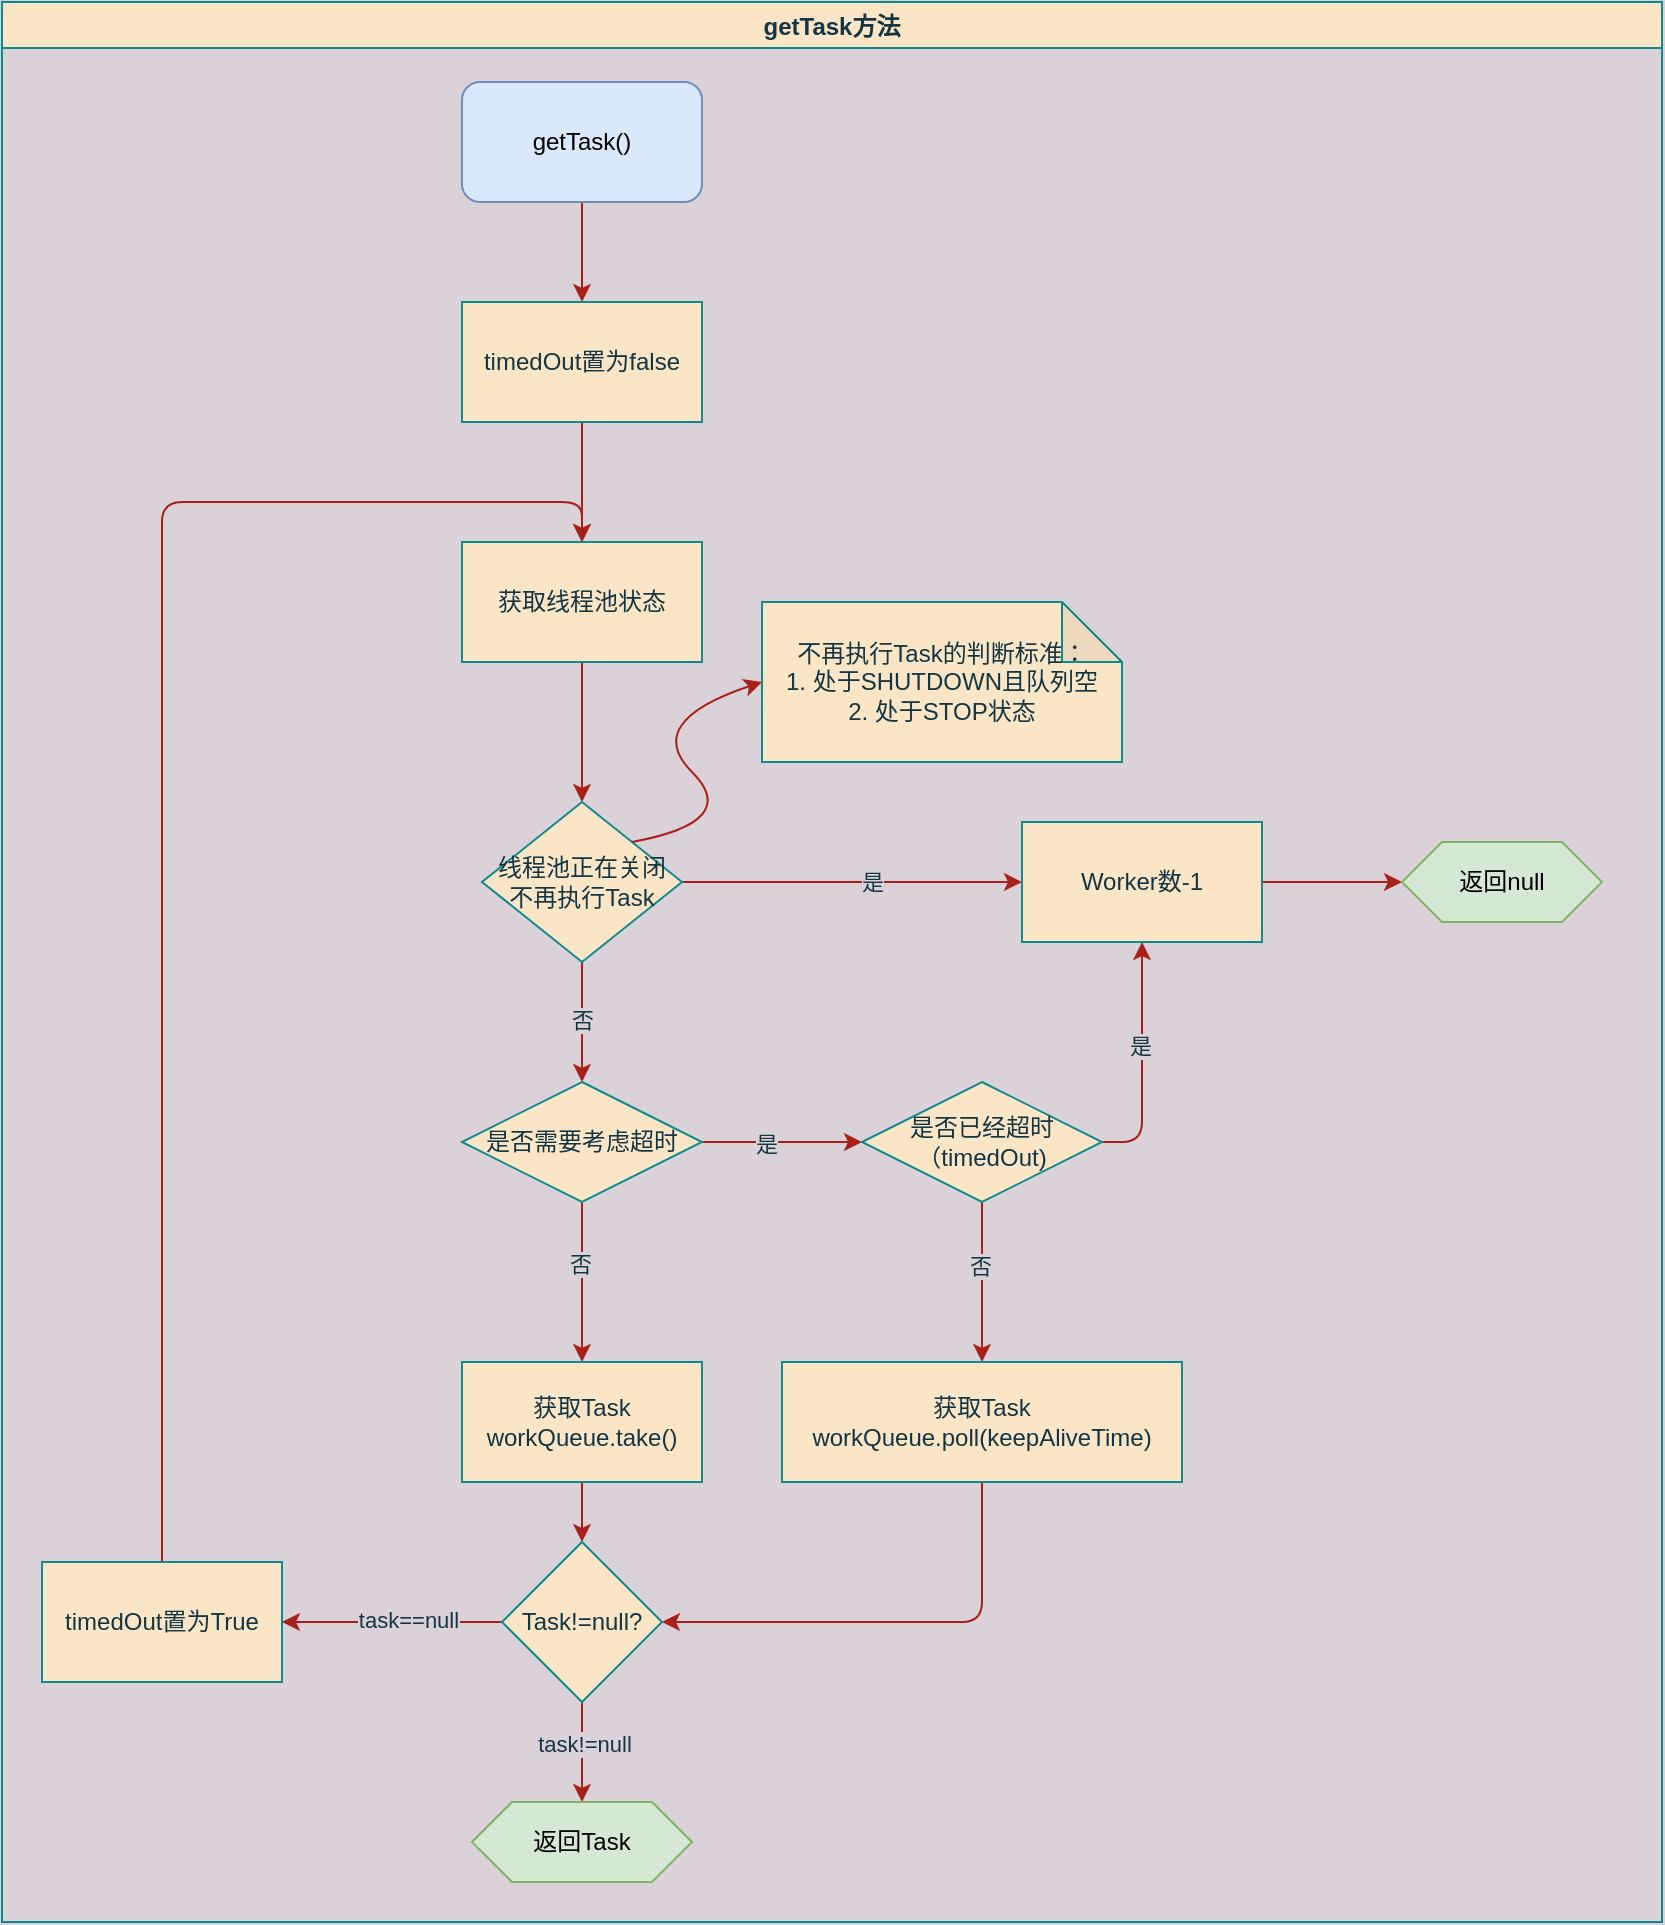 <mxfile>
    <diagram id="igCJ7m4rF5g0d-WfoBFJ" name="Page-1">
        <mxGraphModel dx="881" dy="1190" grid="1" gridSize="10" guides="1" tooltips="1" connect="1" arrows="1" fold="1" page="1" pageScale="1" pageWidth="827" pageHeight="1169" background="#DAD2D8" math="0" shadow="0">
            <root>
                <mxCell id="0"/>
                <mxCell id="1" parent="0"/>
                <mxCell id="41" value="" style="edgeStyle=orthogonalEdgeStyle;curved=0;rounded=1;sketch=0;orthogonalLoop=1;jettySize=auto;html=1;labelBackgroundColor=#DAD2D8;strokeColor=#A8201A;fontColor=#143642;" edge="1" parent="1" source="42" target="44">
                    <mxGeometry relative="1" as="geometry"/>
                </mxCell>
                <mxCell id="42" value="getTask()" style="rounded=1;whiteSpace=wrap;html=1;sketch=0;fillColor=#dae8fc;strokeColor=#6c8ebf;" vertex="1" parent="1">
                    <mxGeometry x="460" y="110" width="120" height="60" as="geometry"/>
                </mxCell>
                <mxCell id="43" value="" style="edgeStyle=orthogonalEdgeStyle;curved=0;rounded=1;sketch=0;orthogonalLoop=1;jettySize=auto;html=1;labelBackgroundColor=#DAD2D8;strokeColor=#A8201A;fontColor=#143642;" edge="1" parent="1" source="44" target="46">
                    <mxGeometry relative="1" as="geometry"/>
                </mxCell>
                <mxCell id="44" value="timedOut置为false" style="rounded=0;whiteSpace=wrap;html=1;sketch=0;fillColor=#FAE5C7;strokeColor=#0F8B8D;fontColor=#143642;" vertex="1" parent="1">
                    <mxGeometry x="460" y="220" width="120" height="60" as="geometry"/>
                </mxCell>
                <mxCell id="45" value="" style="edgeStyle=orthogonalEdgeStyle;curved=0;rounded=1;sketch=0;orthogonalLoop=1;jettySize=auto;html=1;labelBackgroundColor=#DAD2D8;strokeColor=#A8201A;fontColor=#143642;" edge="1" parent="1" source="46" target="51">
                    <mxGeometry relative="1" as="geometry"/>
                </mxCell>
                <mxCell id="46" value="获取线程池状态" style="whiteSpace=wrap;html=1;rounded=0;sketch=0;fillColor=#FAE5C7;strokeColor=#0F8B8D;fontColor=#143642;" vertex="1" parent="1">
                    <mxGeometry x="460" y="340" width="120" height="60" as="geometry"/>
                </mxCell>
                <mxCell id="47" value="" style="edgeStyle=orthogonalEdgeStyle;curved=0;rounded=1;sketch=0;orthogonalLoop=1;jettySize=auto;html=1;labelBackgroundColor=#DAD2D8;strokeColor=#A8201A;fontColor=#143642;" edge="1" parent="1" source="51" target="55">
                    <mxGeometry relative="1" as="geometry"/>
                </mxCell>
                <mxCell id="48" value="是" style="edgeLabel;html=1;align=center;verticalAlign=middle;resizable=0;points=[];labelBackgroundColor=#DAD2D8;fontColor=#143642;" vertex="1" connectable="0" parent="47">
                    <mxGeometry x="0.216" y="1" relative="1" as="geometry">
                        <mxPoint x="-8.97" y="1" as="offset"/>
                    </mxGeometry>
                </mxCell>
                <mxCell id="49" value="" style="edgeStyle=orthogonalEdgeStyle;curved=0;rounded=1;sketch=0;orthogonalLoop=1;jettySize=auto;html=1;labelBackgroundColor=#DAD2D8;strokeColor=#A8201A;fontColor=#143642;" edge="1" parent="1" source="51" target="61">
                    <mxGeometry relative="1" as="geometry"/>
                </mxCell>
                <mxCell id="50" value="否" style="edgeLabel;html=1;align=center;verticalAlign=middle;resizable=0;points=[];labelBackgroundColor=#DAD2D8;fontColor=#143642;" vertex="1" connectable="0" parent="49">
                    <mxGeometry x="-0.233" y="-2" relative="1" as="geometry">
                        <mxPoint x="2" y="5.52" as="offset"/>
                    </mxGeometry>
                </mxCell>
                <mxCell id="51" value="线程池正在关闭&lt;br&gt;不再执行Task" style="rhombus;whiteSpace=wrap;html=1;rounded=0;sketch=0;fillColor=#FAE5C7;strokeColor=#0F8B8D;fontColor=#143642;" vertex="1" parent="1">
                    <mxGeometry x="470" y="470" width="100" height="80" as="geometry"/>
                </mxCell>
                <mxCell id="52" value="不再执行Task的判断标准：&lt;br&gt;1. 处于SHUTDOWN且队列空&lt;br&gt;2. 处于STOP状态" style="shape=note;whiteSpace=wrap;html=1;backgroundOutline=1;darkOpacity=0.05;rounded=0;sketch=0;fillColor=#FAE5C7;strokeColor=#0F8B8D;fontColor=#143642;" vertex="1" parent="1">
                    <mxGeometry x="610" y="370" width="180" height="80" as="geometry"/>
                </mxCell>
                <mxCell id="53" value="" style="curved=1;endArrow=classic;html=1;entryX=0;entryY=0.5;entryDx=0;entryDy=0;entryPerimeter=0;exitX=1;exitY=0;exitDx=0;exitDy=0;labelBackgroundColor=#DAD2D8;strokeColor=#A8201A;fontColor=#143642;" edge="1" parent="1" source="51" target="52">
                    <mxGeometry width="50" height="50" relative="1" as="geometry">
                        <mxPoint x="550" y="480" as="sourcePoint"/>
                        <mxPoint x="600" y="430" as="targetPoint"/>
                        <Array as="points">
                            <mxPoint x="600" y="480"/>
                            <mxPoint x="550" y="430"/>
                        </Array>
                    </mxGeometry>
                </mxCell>
                <mxCell id="54" value="" style="edgeStyle=orthogonalEdgeStyle;curved=0;rounded=1;sketch=0;orthogonalLoop=1;jettySize=auto;html=1;labelBackgroundColor=#DAD2D8;strokeColor=#A8201A;fontColor=#143642;" edge="1" parent="1" source="55" target="56">
                    <mxGeometry relative="1" as="geometry"/>
                </mxCell>
                <mxCell id="55" value="Worker数-1" style="whiteSpace=wrap;html=1;rounded=0;sketch=0;fillColor=#FAE5C7;strokeColor=#0F8B8D;fontColor=#143642;" vertex="1" parent="1">
                    <mxGeometry x="740" y="480" width="120" height="60" as="geometry"/>
                </mxCell>
                <mxCell id="56" value="返回null" style="shape=hexagon;perimeter=hexagonPerimeter2;whiteSpace=wrap;html=1;fixedSize=1;rounded=0;sketch=0;fillColor=#d5e8d4;strokeColor=#82b366;" vertex="1" parent="1">
                    <mxGeometry x="930" y="490" width="100" height="40" as="geometry"/>
                </mxCell>
                <mxCell id="57" value="" style="edgeStyle=orthogonalEdgeStyle;curved=0;rounded=1;sketch=0;orthogonalLoop=1;jettySize=auto;html=1;labelBackgroundColor=#DAD2D8;strokeColor=#A8201A;fontColor=#143642;" edge="1" parent="1" source="61" target="66">
                    <mxGeometry relative="1" as="geometry">
                        <Array as="points">
                            <mxPoint x="610" y="640"/>
                            <mxPoint x="610" y="640"/>
                        </Array>
                    </mxGeometry>
                </mxCell>
                <mxCell id="58" value="是" style="edgeLabel;html=1;align=center;verticalAlign=middle;resizable=0;points=[];labelBackgroundColor=#DAD2D8;fontColor=#143642;" vertex="1" connectable="0" parent="57">
                    <mxGeometry x="-0.202" y="-1" relative="1" as="geometry">
                        <mxPoint as="offset"/>
                    </mxGeometry>
                </mxCell>
                <mxCell id="59" value="" style="edgeStyle=orthogonalEdgeStyle;curved=0;rounded=1;sketch=0;orthogonalLoop=1;jettySize=auto;html=1;labelBackgroundColor=#DAD2D8;strokeColor=#A8201A;fontColor=#143642;" edge="1" parent="1" source="61" target="68">
                    <mxGeometry relative="1" as="geometry"/>
                </mxCell>
                <mxCell id="60" value="否" style="edgeLabel;html=1;align=center;verticalAlign=middle;resizable=0;points=[];labelBackgroundColor=#DAD2D8;fontColor=#143642;" vertex="1" connectable="0" parent="59">
                    <mxGeometry x="-0.243" y="-1" relative="1" as="geometry">
                        <mxPoint as="offset"/>
                    </mxGeometry>
                </mxCell>
                <mxCell id="61" value="是否需要考虑超时" style="rhombus;whiteSpace=wrap;html=1;fontFamily=Helvetica;fontSize=12;fontColor=#143642;align=center;strokeColor=#0F8B8D;fillColor=#FAE5C7;sketch=0;" vertex="1" parent="1">
                    <mxGeometry x="460" y="610" width="120" height="60" as="geometry"/>
                </mxCell>
                <mxCell id="62" style="edgeStyle=orthogonalEdgeStyle;curved=0;rounded=1;sketch=0;orthogonalLoop=1;jettySize=auto;html=1;exitX=1;exitY=0.5;exitDx=0;exitDy=0;entryX=0.5;entryY=1;entryDx=0;entryDy=0;labelBackgroundColor=#DAD2D8;strokeColor=#A8201A;fontColor=#143642;" edge="1" parent="1" source="66" target="55">
                    <mxGeometry relative="1" as="geometry"/>
                </mxCell>
                <mxCell id="63" value="是" style="edgeLabel;html=1;align=center;verticalAlign=middle;resizable=0;points=[];labelBackgroundColor=#DAD2D8;fontColor=#143642;" vertex="1" connectable="0" parent="62">
                    <mxGeometry x="0.138" y="1" relative="1" as="geometry">
                        <mxPoint as="offset"/>
                    </mxGeometry>
                </mxCell>
                <mxCell id="64" value="" style="edgeStyle=orthogonalEdgeStyle;curved=0;rounded=1;sketch=0;orthogonalLoop=1;jettySize=auto;html=1;labelBackgroundColor=#DAD2D8;strokeColor=#A8201A;fontColor=#143642;" edge="1" parent="1" source="66" target="70">
                    <mxGeometry relative="1" as="geometry"/>
                </mxCell>
                <mxCell id="65" value="否" style="edgeLabel;html=1;align=center;verticalAlign=middle;resizable=0;points=[];labelBackgroundColor=#DAD2D8;fontColor=#143642;" vertex="1" connectable="0" parent="64">
                    <mxGeometry x="-0.2" y="-1" relative="1" as="geometry">
                        <mxPoint as="offset"/>
                    </mxGeometry>
                </mxCell>
                <mxCell id="66" value="是否已经超时&lt;br&gt;（timedOut)" style="rhombus;whiteSpace=wrap;html=1;fontFamily=Helvetica;fontSize=12;fontColor=#143642;align=center;strokeColor=#0F8B8D;fillColor=#FAE5C7;sketch=0;" vertex="1" parent="1">
                    <mxGeometry x="660" y="610" width="120" height="60" as="geometry"/>
                </mxCell>
                <mxCell id="67" value="" style="edgeStyle=orthogonalEdgeStyle;curved=0;rounded=1;sketch=0;orthogonalLoop=1;jettySize=auto;html=1;entryX=0.5;entryY=0;entryDx=0;entryDy=0;labelBackgroundColor=#DAD2D8;strokeColor=#A8201A;fontColor=#143642;" edge="1" parent="1" source="68" target="75">
                    <mxGeometry relative="1" as="geometry">
                        <mxPoint x="520.0" y="840.0" as="targetPoint"/>
                    </mxGeometry>
                </mxCell>
                <mxCell id="68" value="获取Task&lt;br&gt;workQueue.take()" style="whiteSpace=wrap;html=1;sketch=0;fillColor=#FAE5C7;strokeColor=#0F8B8D;fontColor=#143642;" vertex="1" parent="1">
                    <mxGeometry x="460" y="750" width="120" height="60" as="geometry"/>
                </mxCell>
                <mxCell id="69" style="edgeStyle=orthogonalEdgeStyle;curved=0;rounded=1;sketch=0;orthogonalLoop=1;jettySize=auto;html=1;exitX=0.5;exitY=1;exitDx=0;exitDy=0;entryX=1;entryY=0.5;entryDx=0;entryDy=0;labelBackgroundColor=#DAD2D8;strokeColor=#A8201A;fontColor=#143642;" edge="1" parent="1" source="70" target="75">
                    <mxGeometry relative="1" as="geometry"/>
                </mxCell>
                <mxCell id="70" value="获取Task&lt;br&gt;workQueue.poll(keepAliveTime)" style="whiteSpace=wrap;html=1;sketch=0;fillColor=#FAE5C7;strokeColor=#0F8B8D;fontColor=#143642;" vertex="1" parent="1">
                    <mxGeometry x="620" y="750" width="200" height="60" as="geometry"/>
                </mxCell>
                <mxCell id="71" value="" style="edgeStyle=orthogonalEdgeStyle;curved=0;rounded=1;sketch=0;orthogonalLoop=1;jettySize=auto;html=1;labelBackgroundColor=#DAD2D8;strokeColor=#A8201A;fontColor=#143642;" edge="1" parent="1" source="75" target="76">
                    <mxGeometry relative="1" as="geometry">
                        <Array as="points">
                            <mxPoint x="520" y="950"/>
                            <mxPoint x="520" y="950"/>
                        </Array>
                    </mxGeometry>
                </mxCell>
                <mxCell id="72" value="task!=null" style="edgeLabel;html=1;align=center;verticalAlign=middle;resizable=0;points=[];labelBackgroundColor=#DAD2D8;fontColor=#143642;" vertex="1" connectable="0" parent="71">
                    <mxGeometry x="-0.184" y="1" relative="1" as="geometry">
                        <mxPoint as="offset"/>
                    </mxGeometry>
                </mxCell>
                <mxCell id="73" value="" style="edgeStyle=orthogonalEdgeStyle;curved=0;rounded=1;sketch=0;orthogonalLoop=1;jettySize=auto;html=1;labelBackgroundColor=#DAD2D8;strokeColor=#A8201A;fontColor=#143642;" edge="1" parent="1" source="75" target="78">
                    <mxGeometry relative="1" as="geometry"/>
                </mxCell>
                <mxCell id="74" value="task==null" style="edgeLabel;html=1;align=center;verticalAlign=middle;resizable=0;points=[];labelBackgroundColor=#DAD2D8;fontColor=#143642;" vertex="1" connectable="0" parent="73">
                    <mxGeometry x="-0.133" y="-1" relative="1" as="geometry">
                        <mxPoint as="offset"/>
                    </mxGeometry>
                </mxCell>
                <mxCell id="75" value="Task!=null?" style="rhombus;whiteSpace=wrap;html=1;sketch=0;fillColor=#FAE5C7;strokeColor=#0F8B8D;fontColor=#143642;" vertex="1" parent="1">
                    <mxGeometry x="480" y="840" width="80" height="80" as="geometry"/>
                </mxCell>
                <mxCell id="76" value="返回Task" style="shape=hexagon;perimeter=hexagonPerimeter2;whiteSpace=wrap;html=1;fixedSize=1;sketch=0;fillColor=#d5e8d4;strokeColor=#82b366;" vertex="1" parent="1">
                    <mxGeometry x="465" y="970" width="110" height="40" as="geometry"/>
                </mxCell>
                <mxCell id="77" style="edgeStyle=orthogonalEdgeStyle;curved=0;rounded=1;sketch=0;orthogonalLoop=1;jettySize=auto;html=1;exitX=0.5;exitY=0;exitDx=0;exitDy=0;entryX=0.5;entryY=0;entryDx=0;entryDy=0;labelBackgroundColor=#DAD2D8;strokeColor=#A8201A;fontColor=#143642;" edge="1" parent="1" source="78" target="46">
                    <mxGeometry relative="1" as="geometry"/>
                </mxCell>
                <mxCell id="78" value="timedOut置为True" style="whiteSpace=wrap;html=1;sketch=0;fillColor=#FAE5C7;strokeColor=#0F8B8D;fontColor=#143642;" vertex="1" parent="1">
                    <mxGeometry x="250" y="850" width="120" height="60" as="geometry"/>
                </mxCell>
                <mxCell id="79" value="getTask方法" style="swimlane;rounded=0;sketch=0;fillColor=#FAE5C7;strokeColor=#0F8B8D;fontColor=#143642;" vertex="1" parent="1">
                    <mxGeometry x="230" y="70" width="830" height="960" as="geometry"/>
                </mxCell>
            </root>
        </mxGraphModel>
    </diagram>
</mxfile>